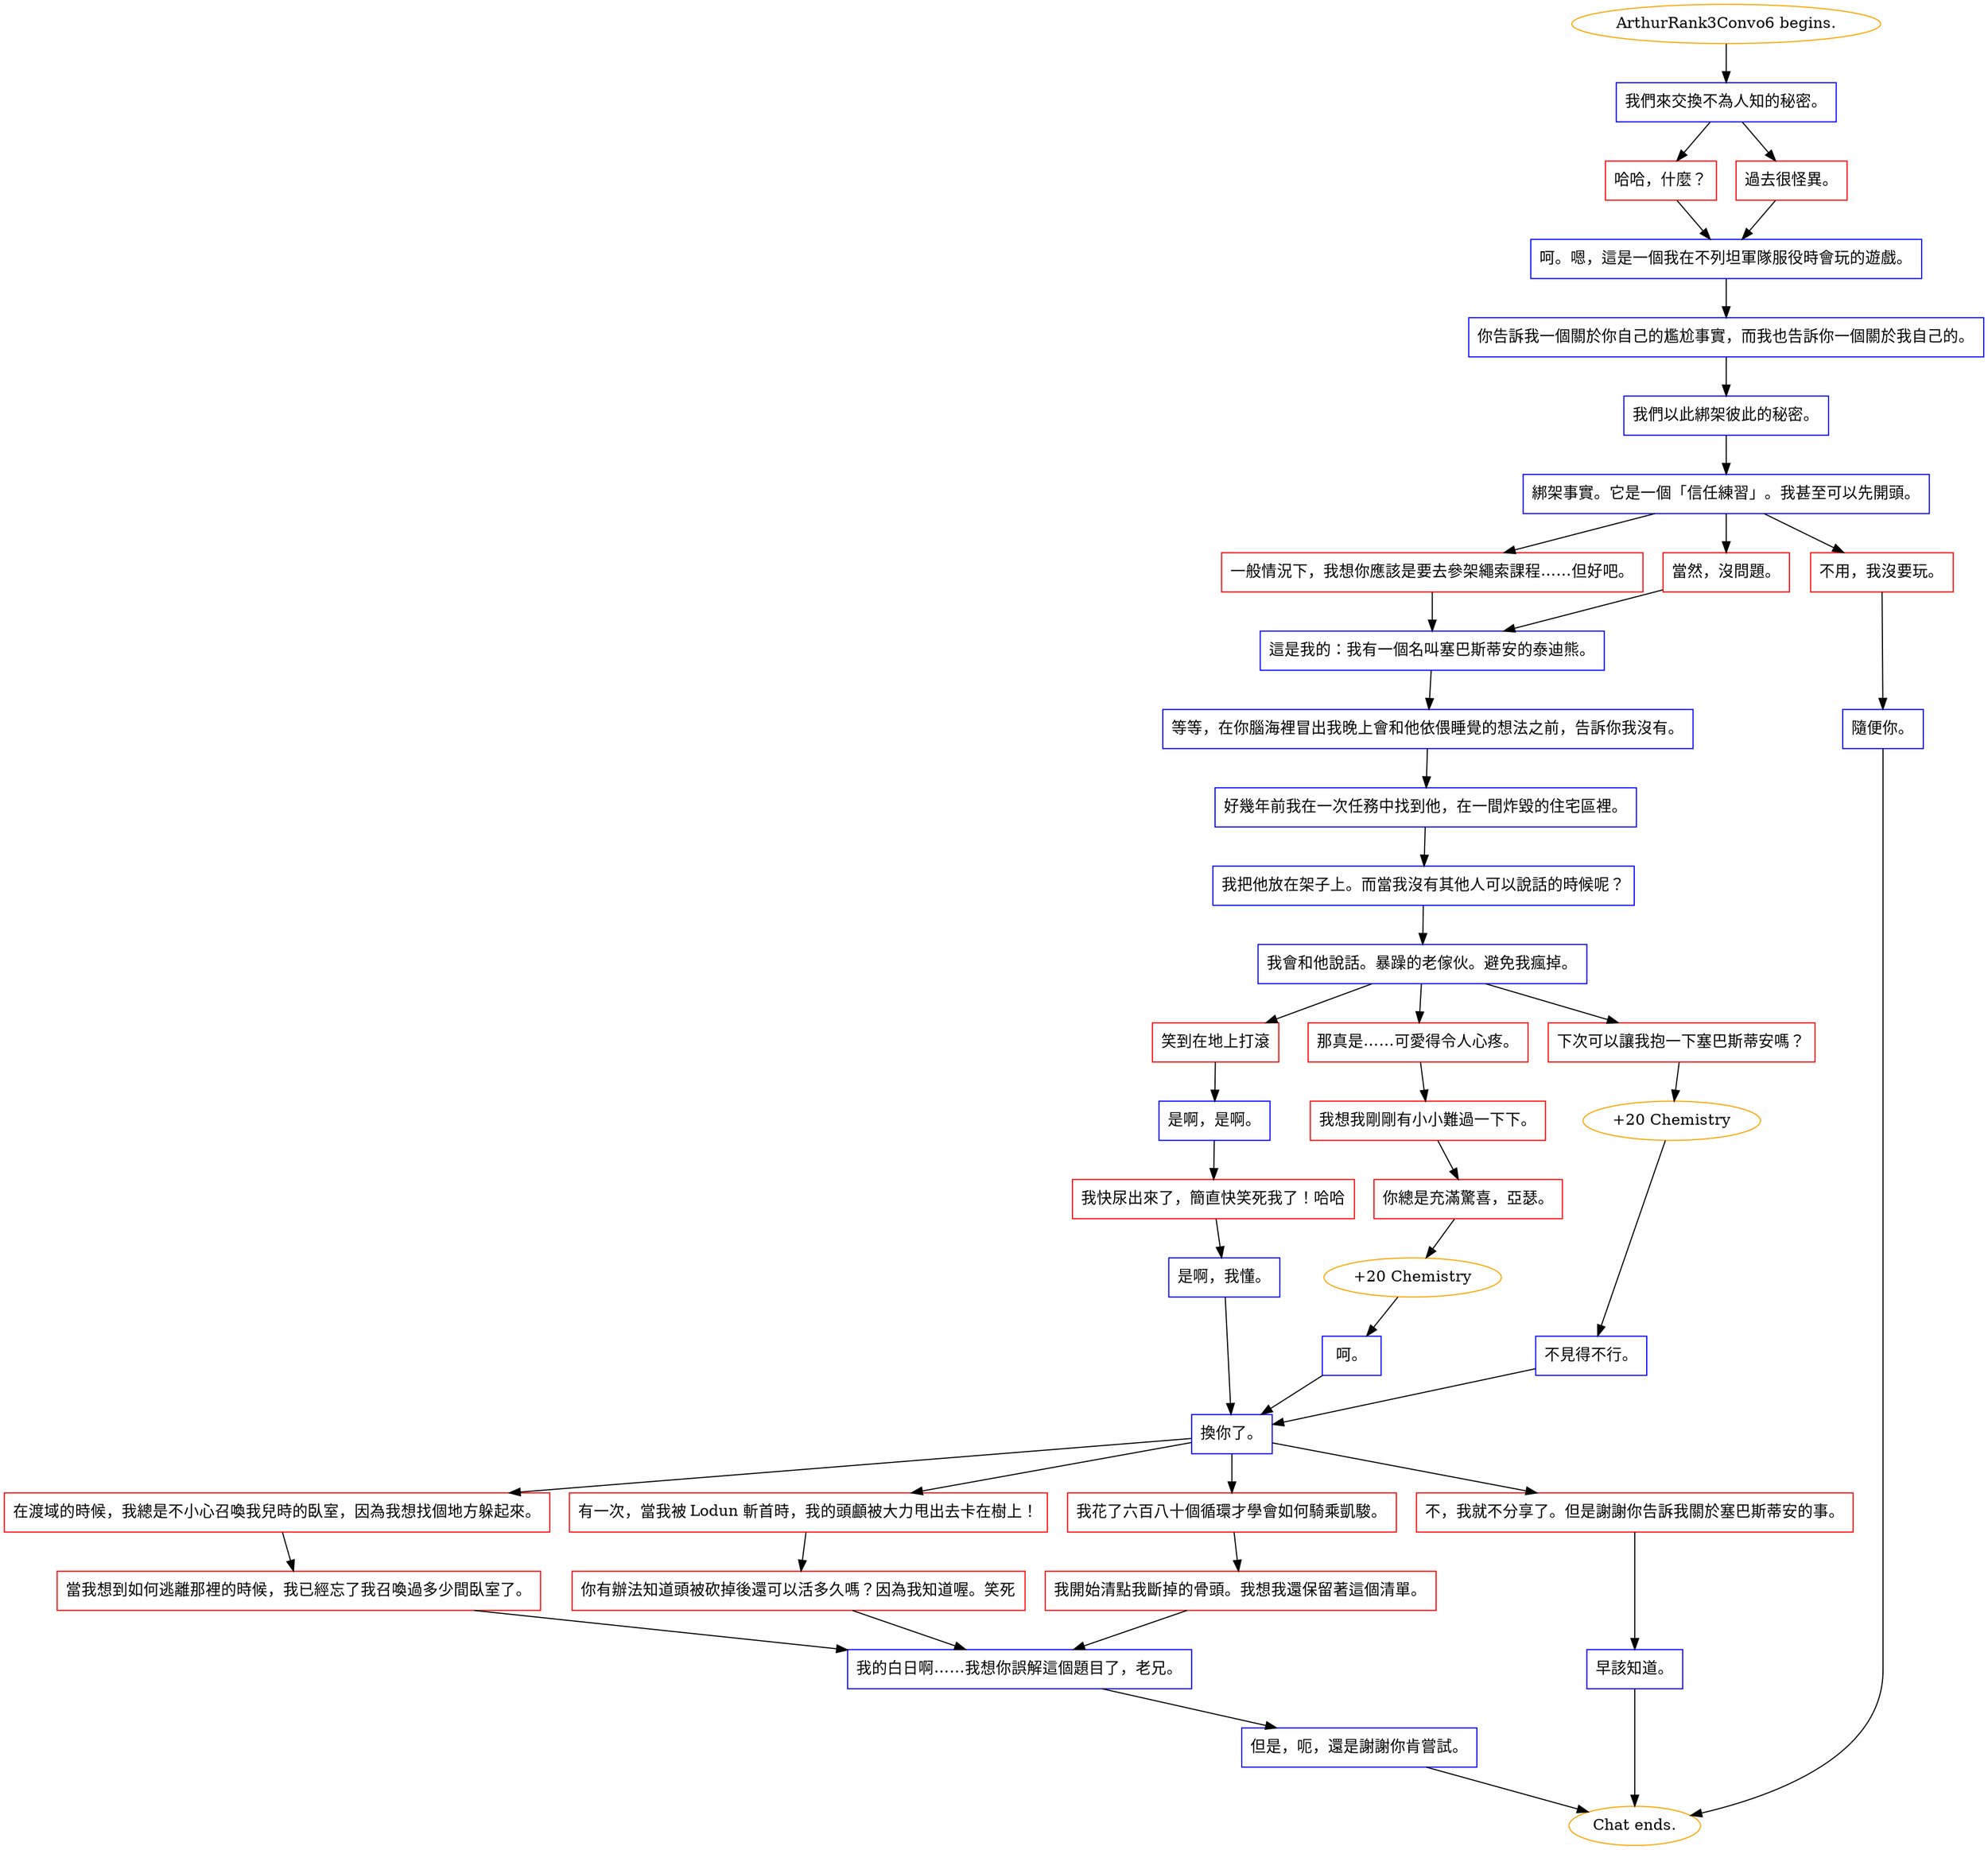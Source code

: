 digraph {
	"ArthurRank3Convo6 begins." [color=orange];
		"ArthurRank3Convo6 begins." -> j3771251312;
	j3771251312 [label="我們來交換不為人知的秘密。",shape=box,color=blue];
		j3771251312 -> j4246220610;
		j3771251312 -> j957069475;
	j4246220610 [label="哈哈，什麼？",shape=box,color=red];
		j4246220610 -> j119947290;
	j957069475 [label="過去很怪異。",shape=box,color=red];
		j957069475 -> j119947290;
	j119947290 [label="呵。嗯，這是一個我在不列坦軍隊服役時會玩的遊戲。",shape=box,color=blue];
		j119947290 -> j1614880449;
	j1614880449 [label="你告訴我一個關於你自己的尷尬事實，而我也告訴你一個關於我自己的。",shape=box,color=blue];
		j1614880449 -> j1247189550;
	j1247189550 [label="我們以此綁架彼此的秘密。",shape=box,color=blue];
		j1247189550 -> j3933206752;
	j3933206752 [label="綁架事實。它是一個「信任練習」。我甚至可以先開頭。",shape=box,color=blue];
		j3933206752 -> j1718187667;
		j3933206752 -> j2108824644;
		j3933206752 -> j2602007101;
	j1718187667 [label="一般情況下，我想你應該是要去參架繩索課程……但好吧。",shape=box,color=red];
		j1718187667 -> j912149994;
	j2108824644 [label="當然，沒問題。",shape=box,color=red];
		j2108824644 -> j912149994;
	j2602007101 [label="不用，我沒要玩。",shape=box,color=red];
		j2602007101 -> j778803616;
	j912149994 [label="這是我的：我有一個名叫塞巴斯蒂安的泰迪熊。",shape=box,color=blue];
		j912149994 -> j3082091711;
	j778803616 [label="隨便你。",shape=box,color=blue];
		j778803616 -> "Chat ends.";
	j3082091711 [label="等等，在你腦海裡冒出我晚上會和他依偎睡覺的想法之前，告訴你我沒有。",shape=box,color=blue];
		j3082091711 -> j1773804102;
	"Chat ends." [color=orange];
	j1773804102 [label="好幾年前我在一次任務中找到他，在一間炸毀的住宅區裡。",shape=box,color=blue];
		j1773804102 -> j1535523375;
	j1535523375 [label="我把他放在架子上。而當我沒有其他人可以說話的時候呢？",shape=box,color=blue];
		j1535523375 -> j1079124437;
	j1079124437 [label="我會和他說話。暴躁的老傢伙。避免我瘋掉。",shape=box,color=blue];
		j1079124437 -> j3532294387;
		j1079124437 -> j1694580899;
		j1079124437 -> j1016707834;
	j3532294387 [label="笑到在地上打滾",shape=box,color=red];
		j3532294387 -> j2138553690;
	j1694580899 [label="那真是……可愛得令人心疼。",shape=box,color=red];
		j1694580899 -> j2166592955;
	j1016707834 [label="下次可以讓我抱一下塞巴斯蒂安嗎？",shape=box,color=red];
		j1016707834 -> j3677177099;
	j2138553690 [label="是啊，是啊。",shape=box,color=blue];
		j2138553690 -> j1272163798;
	j2166592955 [label="我想我剛剛有小小難過一下下。",shape=box,color=red];
		j2166592955 -> j2368338574;
	j3677177099 [label="+20 Chemistry",color=orange];
		j3677177099 -> j1473887822;
	j1272163798 [label="我快尿出來了，簡直快笑死我了！哈哈",shape=box,color=red];
		j1272163798 -> j446741533;
	j2368338574 [label="你總是充滿驚喜，亞瑟。",shape=box,color=red];
		j2368338574 -> j2535444390;
	j1473887822 [label="不見得不行。",shape=box,color=blue];
		j1473887822 -> j2621469479;
	j446741533 [label="是啊，我懂。",shape=box,color=blue];
		j446741533 -> j2621469479;
	j2535444390 [label="+20 Chemistry",color=orange];
		j2535444390 -> j1174680449;
	j2621469479 [label="換你了。",shape=box,color=blue];
		j2621469479 -> j2271977637;
		j2621469479 -> j313052802;
		j2621469479 -> j2419674991;
		j2621469479 -> j3119531572;
	j1174680449 [label="呵。",shape=box,color=blue];
		j1174680449 -> j2621469479;
	j2271977637 [label="在渡域的時候，我總是不小心召喚我兒時的臥室，因為我想找個地方躲起來。",shape=box,color=red];
		j2271977637 -> j824409976;
	j313052802 [label="有一次，當我被 Lodun 斬首時，我的頭顱被大力甩出去卡在樹上！",shape=box,color=red];
		j313052802 -> j835957455;
	j2419674991 [label="我花了六百八十個循環才學會如何騎乘凱駿。",shape=box,color=red];
		j2419674991 -> j3055314951;
	j3119531572 [label="不，我就不分享了。但是謝謝你告訴我關於塞巴斯蒂安的事。",shape=box,color=red];
		j3119531572 -> j3288348452;
	j824409976 [label="當我想到如何逃離那裡的時候，我已經忘了我召喚過多少間臥室了。",shape=box,color=red];
		j824409976 -> j2047509802;
	j835957455 [label="你有辦法知道頭被砍掉後還可以活多久嗎？因為我知道喔。笑死",shape=box,color=red];
		j835957455 -> j2047509802;
	j3055314951 [label="我開始清點我斷掉的骨頭。我想我還保留著這個清單。",shape=box,color=red];
		j3055314951 -> j2047509802;
	j3288348452 [label="早該知道。",shape=box,color=blue];
		j3288348452 -> "Chat ends.";
	j2047509802 [label="我的白日啊……我想你誤解這個題目了，老兄。",shape=box,color=blue];
		j2047509802 -> j2135610244;
	j2135610244 [label="但是，呃，還是謝謝你肯嘗試。",shape=box,color=blue];
		j2135610244 -> "Chat ends.";
}
